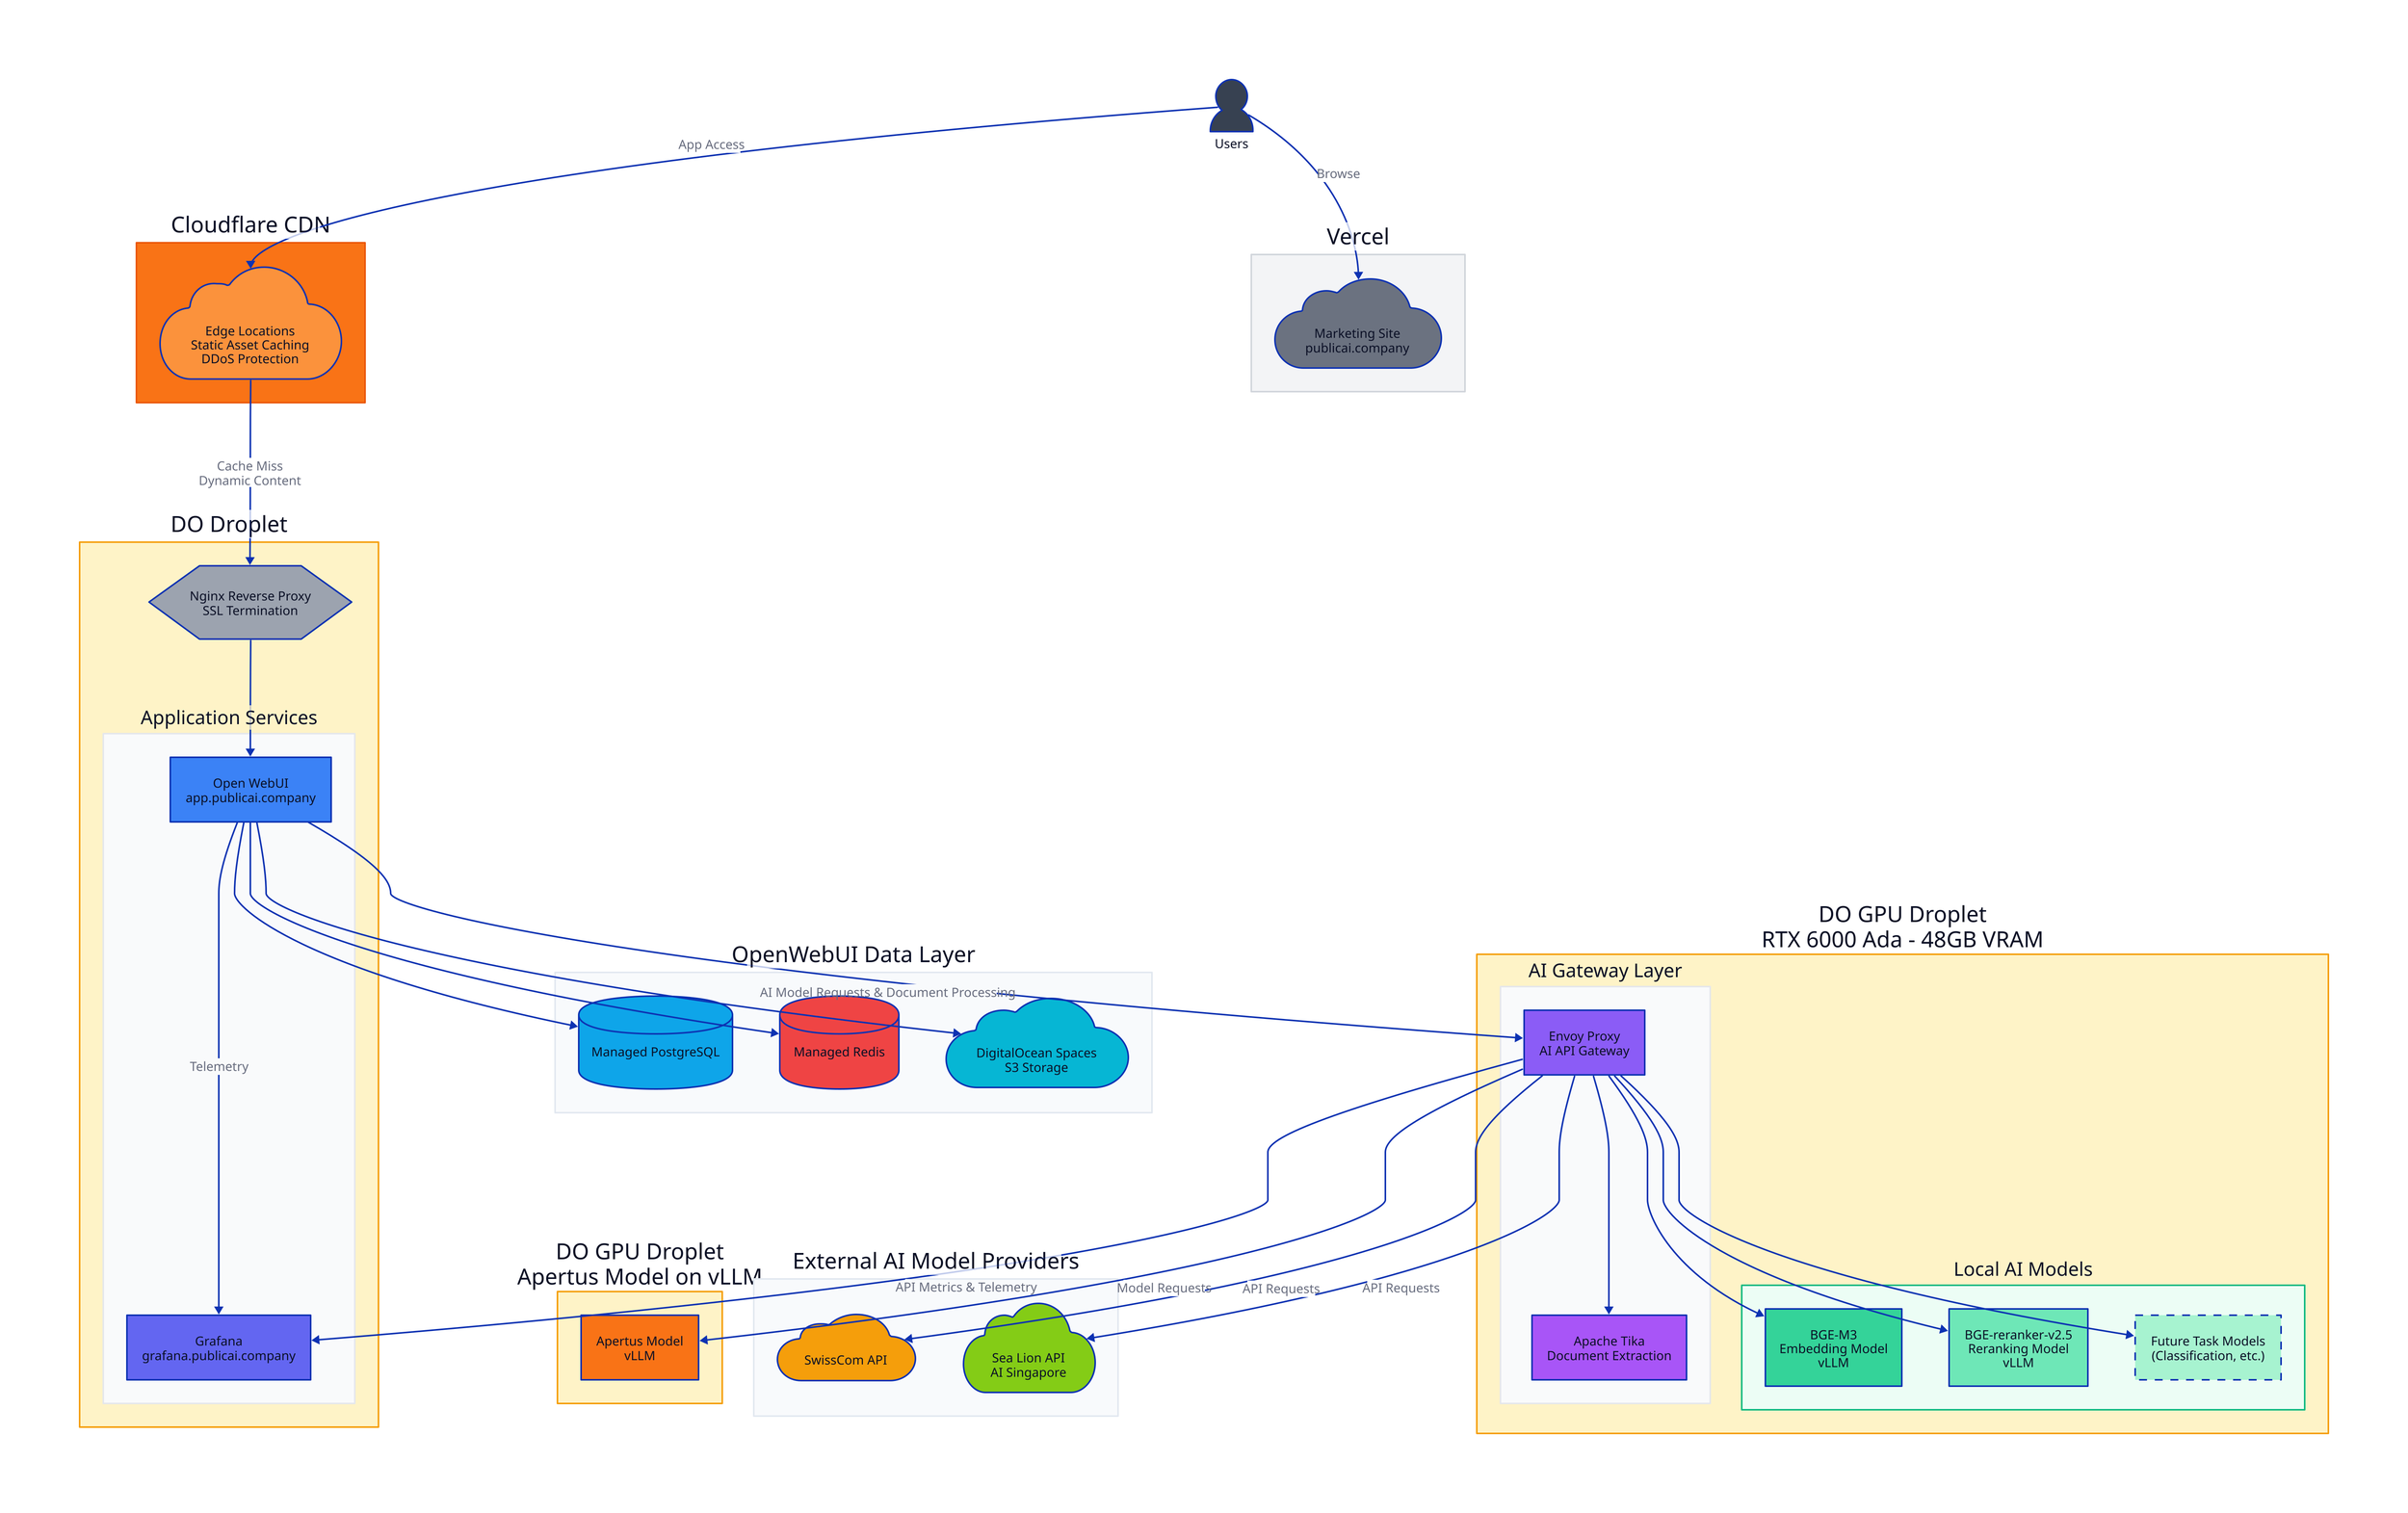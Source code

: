 direction: down

# Users at top
users: {
  label: "Users"
  shape: person
  style.fill: "#374151"
}

# Three main droplets as containers
droplet: {
  label: "DO Droplet"
  style.fill: "#fef3c7"
  style.stroke: "#f59e0b"
  
  nginx: {
    label: "Nginx Reverse Proxy\nSSL Termination"
    shape: hexagon
    style.fill: "#9ca3af"
  }
  
  app_services: {
    label: "Application Services"
    style.fill: "#f9fafb"
    style.stroke: "#e5e7eb"
    openwebui: {
      label: "Open WebUI\napp.publicai.company"
      shape: rectangle
      style.fill: "#3b82f6"
    }
    grafana: {
      label: "Grafana\ngrafana.publicai.company"
      shape: rectangle
      style.fill: "#6366f1"
    }
  }
  
  nginx -> app_services.openwebui
  app_services.openwebui -> app_services.grafana: "Telemetry"
}

gpu_droplet: {
  label: "DO GPU Droplet\nRTX 6000 Ada - 48GB VRAM"
  style.fill: "#fef3c7"
  style.stroke: "#f59e0b"
  
  ai_gateway: {
    label: "AI Gateway Layer"
    style.fill: "#f9fafb"
    style.stroke: "#e5e7eb"
    envoy: {
      label: "Envoy Proxy\nAI API Gateway"
      shape: rectangle
      style.fill: "#8b5cf6"
    }
    tika: {
      label: "Apache Tika\nDocument Extraction"
      shape: rectangle
      style.fill: "#a855f7"
    }
  }
  
  local_models: {
    label: "Local AI Models"
    style.fill: "#ecfdf5"
    style.stroke: "#10b981"
    bge_m3: {
      label: "BGE-M3\nEmbedding Model\nvLLM"
      shape: rectangle
      style.fill: "#34d399"
    }
    bge_reranker: {
      label: "BGE-reranker-v2.5\nReranking Model\nvLLM"
      shape: rectangle
      style.fill: "#6ee7b7"
    }
    task_model: {
      label: "Future Task Models\n(Classification, etc.)"
      shape: rectangle
      style.fill: "#a7f3d0"
      style.stroke-dash: 5
    }
  }
  
  ai_gateway.envoy -> local_models.bge_m3
  ai_gateway.envoy -> local_models.bge_reranker
  ai_gateway.envoy -> local_models.task_model
  ai_gateway.envoy -> ai_gateway.tika
}

apertus_droplet: {
  label: "DO GPU Droplet\nApertus Model on vLLM"
  style.fill: "#fef3c7"
  style.stroke: "#f59e0b"
  
  apertus_model: {
    label: "Apertus Model\nvLLM"
    shape: rectangle
    style.fill: "#f97316"
  }
}

# External services
cloudflare: {
  label: "Cloudflare CDN"
  style.fill: "#f97316"
  style.stroke: "#ea580c"
  cdn: {
    label: "Edge Locations\nStatic Asset Caching\nDDoS Protection"
    shape: cloud
    style.fill: "#fb923c"
  }
}

vercel: {
  label: "Vercel"
  style.fill: "#f3f4f6"
  style.stroke: "#d1d5db"
  marketing: {
    label: "Marketing Site\npublicai.company"
    shape: cloud
    style.fill: "#6b7280"
  }
}

openwebui_deps: {
  label: "OpenWebUI Data Layer"
  style.fill: "#f8fafc"
  style.stroke: "#e2e8f0"
  postgres: {
    label: "Managed PostgreSQL"
    shape: cylinder
    style.fill: "#0ea5e9"
  }
  redis: {
    label: "Managed Redis"
    shape: cylinder
    style.fill: "#ef4444"
  }
  spaces: {
    label: "DigitalOcean Spaces\nS3 Storage"
    shape: cloud
    style.fill: "#06b6d4"
  }
}

external_ai_providers: {
  label: "External AI Model Providers"
  style.fill: "#f8fafc"
  style.stroke: "#e2e8f0"
  swisscom: {
    label: "SwissCom API"
    shape: cloud
    style.fill: "#f59e0b"
  }
  sealion: {
    label: "Sea Lion API\nAI Singapore"
    shape: cloud
    style.fill: "#84cc16"
  }
}

# Connections
users -> vercel.marketing: "Browse"
users -> cloudflare.cdn: "App Access"
cloudflare.cdn -> droplet.nginx: "Cache Miss\nDynamic Content"

droplet.app_services.openwebui -> openwebui_deps.postgres
droplet.app_services.openwebui -> openwebui_deps.redis
droplet.app_services.openwebui -> openwebui_deps.spaces

droplet.app_services.openwebui -> gpu_droplet.ai_gateway.envoy: "AI Model Requests & Document Processing"

gpu_droplet.ai_gateway.envoy -> external_ai_providers.swisscom: "API Requests"
gpu_droplet.ai_gateway.envoy -> external_ai_providers.sealion: "API Requests"
gpu_droplet.ai_gateway.envoy -> apertus_droplet.apertus_model: "Model Requests"

gpu_droplet.ai_gateway.envoy -> droplet.app_services.grafana: "API Metrics & Telemetry"